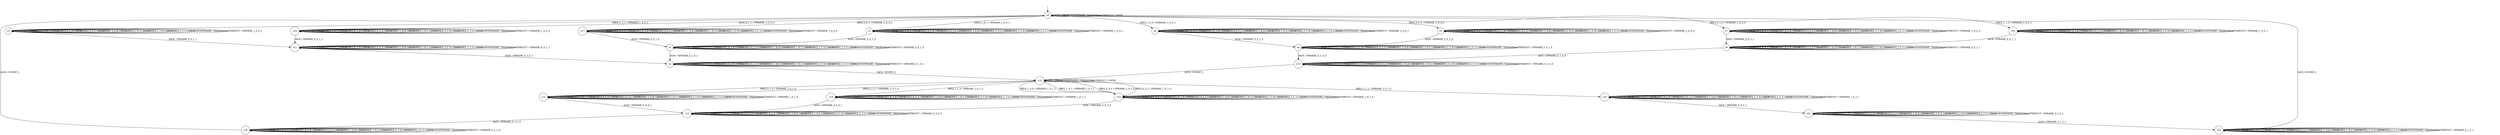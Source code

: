 digraph g {
__start0 [label="" shape="none"];

	s0 [shape="circle" label="s0"];
	s1 [shape="circle" label="s1"];
	s2 [shape="circle" label="s2"];
	s3 [shape="circle" label="s3"];
	s4 [shape="circle" label="s4"];
	s5 [shape="circle" label="s5"];
	s6 [shape="circle" label="s6"];
	s7 [shape="circle" label="s7"];
	s8 [shape="circle" label="s8"];
	s9 [shape="circle" label="s9"];
	s10 [shape="circle" label="s10"];
	s11 [shape="circle" label="s11"];
	s12 [shape="circle" label="s12"];
	s13 [shape="circle" label="s13"];
	s14 [shape="circle" label="s14"];
	s15 [shape="circle" label="s15"];
	s16 [shape="circle" label="s16"];
	s17 [shape="circle" label="s17"];
	s18 [shape="circle" label="s18"];
	s19 [shape="circle" label="s19"];
	s20 [shape="circle" label="s20"];
	s21 [shape="circle" label="s21"];
	s22 [shape="circle" label="s22"];
	s23 [shape="circle" label="s23"];
	s0 -> s0 [label="IACK / ONOK"];
	s0 -> s5 [label="IREQ_0_0_0 / OFRAME_1_0_0_0"];
	s0 -> s17 [label="IREQ_0_0_1 / OFRAME_1_0_0_0"];
	s0 -> s7 [label="IREQ_0_1_0 / OFRAME_1_0_0_0"];
	s0 -> s23 [label="IREQ_0_1_1 / OFRAME_1_0_0_0"];
	s0 -> s8 [label="IREQ_1_0_0 / OFRAME_1_0_0_1"];
	s0 -> s1 [label="IREQ_1_0_1 / OFRAME_1_0_0_1"];
	s0 -> s18 [label="IREQ_1_1_0 / OFRAME_1_0_0_1"];
	s0 -> s3 [label="IREQ_1_1_1 / OFRAME_1_0_0_1"];
	s0 -> s0 [label="ISENDFRAME / Oquiescence"];
	s0 -> s0 [label="ITIMEOUT / ONOK"];
	s1 -> s2 [label="IACK / OFRAME_0_0_1_0"];
	s1 -> s1 [label="IREQ_0_0_0 / ONOK"];
	s1 -> s1 [label="IREQ_0_0_1 / ONOK"];
	s1 -> s1 [label="IREQ_0_1_0 / ONOK"];
	s1 -> s1 [label="IREQ_0_1_1 / ONOK"];
	s1 -> s1 [label="IREQ_1_0_0 / ONOK"];
	s1 -> s1 [label="IREQ_1_0_1 / ONOK"];
	s1 -> s1 [label="IREQ_1_1_0 / ONOK"];
	s1 -> s1 [label="IREQ_1_1_1 / ONOK"];
	s1 -> s1 [label="ISENDFRAME / Oquiescence"];
	s1 -> s1 [label="ITIMEOUT / OFRAME_1_0_0_1"];
	s2 -> s4 [label="IACK / OFRAME_0_1_0_1"];
	s2 -> s2 [label="IREQ_0_0_0 / ONOK"];
	s2 -> s2 [label="IREQ_0_0_1 / ONOK"];
	s2 -> s2 [label="IREQ_0_1_0 / ONOK"];
	s2 -> s2 [label="IREQ_0_1_1 / ONOK"];
	s2 -> s2 [label="IREQ_1_0_0 / ONOK"];
	s2 -> s2 [label="IREQ_1_0_1 / ONOK"];
	s2 -> s2 [label="IREQ_1_1_0 / ONOK"];
	s2 -> s2 [label="IREQ_1_1_1 / ONOK"];
	s2 -> s2 [label="ISENDFRAME / Oquiescence"];
	s2 -> s2 [label="ITIMEOUT / OFRAME_0_0_1_0"];
	s3 -> s11 [label="IACK / OFRAME_0_0_1_1"];
	s3 -> s3 [label="IREQ_0_0_0 / ONOK"];
	s3 -> s3 [label="IREQ_0_0_1 / ONOK"];
	s3 -> s3 [label="IREQ_0_1_0 / ONOK"];
	s3 -> s3 [label="IREQ_0_1_1 / ONOK"];
	s3 -> s3 [label="IREQ_1_0_0 / ONOK"];
	s3 -> s3 [label="IREQ_1_0_1 / ONOK"];
	s3 -> s3 [label="IREQ_1_1_0 / ONOK"];
	s3 -> s3 [label="IREQ_1_1_1 / ONOK"];
	s3 -> s3 [label="ISENDFRAME / Oquiescence"];
	s3 -> s3 [label="ITIMEOUT / OFRAME_1_0_0_1"];
	s4 -> s12 [label="IACK / OCONF_1"];
	s4 -> s4 [label="IREQ_0_0_0 / ONOK"];
	s4 -> s4 [label="IREQ_0_0_1 / ONOK"];
	s4 -> s4 [label="IREQ_0_1_0 / ONOK"];
	s4 -> s4 [label="IREQ_0_1_1 / ONOK"];
	s4 -> s4 [label="IREQ_1_0_0 / ONOK"];
	s4 -> s4 [label="IREQ_1_0_1 / ONOK"];
	s4 -> s4 [label="IREQ_1_1_0 / ONOK"];
	s4 -> s4 [label="IREQ_1_1_1 / ONOK"];
	s4 -> s4 [label="ISENDFRAME / Oquiescence"];
	s4 -> s4 [label="ITIMEOUT / OFRAME_0_1_0_1"];
	s5 -> s6 [label="IACK / OFRAME_0_0_1_0"];
	s5 -> s5 [label="IREQ_0_0_0 / ONOK"];
	s5 -> s5 [label="IREQ_0_0_1 / ONOK"];
	s5 -> s5 [label="IREQ_0_1_0 / ONOK"];
	s5 -> s5 [label="IREQ_0_1_1 / ONOK"];
	s5 -> s5 [label="IREQ_1_0_0 / ONOK"];
	s5 -> s5 [label="IREQ_1_0_1 / ONOK"];
	s5 -> s5 [label="IREQ_1_1_0 / ONOK"];
	s5 -> s5 [label="IREQ_1_1_1 / ONOK"];
	s5 -> s5 [label="ISENDFRAME / Oquiescence"];
	s5 -> s5 [label="ITIMEOUT / OFRAME_1_0_0_0"];
	s6 -> s10 [label="IACK / OFRAME_0_1_0_0"];
	s6 -> s6 [label="IREQ_0_0_0 / ONOK"];
	s6 -> s6 [label="IREQ_0_0_1 / ONOK"];
	s6 -> s6 [label="IREQ_0_1_0 / ONOK"];
	s6 -> s6 [label="IREQ_0_1_1 / ONOK"];
	s6 -> s6 [label="IREQ_1_0_0 / ONOK"];
	s6 -> s6 [label="IREQ_1_0_1 / ONOK"];
	s6 -> s6 [label="IREQ_1_1_0 / ONOK"];
	s6 -> s6 [label="IREQ_1_1_1 / ONOK"];
	s6 -> s6 [label="ISENDFRAME / Oquiescence"];
	s6 -> s6 [label="ITIMEOUT / OFRAME_0_0_1_0"];
	s7 -> s9 [label="IACK / OFRAME_0_0_1_1"];
	s7 -> s7 [label="IREQ_0_0_0 / ONOK"];
	s7 -> s7 [label="IREQ_0_0_1 / ONOK"];
	s7 -> s7 [label="IREQ_0_1_0 / ONOK"];
	s7 -> s7 [label="IREQ_0_1_1 / ONOK"];
	s7 -> s7 [label="IREQ_1_0_0 / ONOK"];
	s7 -> s7 [label="IREQ_1_0_1 / ONOK"];
	s7 -> s7 [label="IREQ_1_1_0 / ONOK"];
	s7 -> s7 [label="IREQ_1_1_1 / ONOK"];
	s7 -> s7 [label="ISENDFRAME / Oquiescence"];
	s7 -> s7 [label="ITIMEOUT / OFRAME_1_0_0_0"];
	s8 -> s6 [label="IACK / OFRAME_0_0_1_0"];
	s8 -> s8 [label="IREQ_0_0_0 / ONOK"];
	s8 -> s8 [label="IREQ_0_0_1 / ONOK"];
	s8 -> s8 [label="IREQ_0_1_0 / ONOK"];
	s8 -> s8 [label="IREQ_0_1_1 / ONOK"];
	s8 -> s8 [label="IREQ_1_0_0 / ONOK"];
	s8 -> s8 [label="IREQ_1_0_1 / ONOK"];
	s8 -> s8 [label="IREQ_1_1_0 / ONOK"];
	s8 -> s8 [label="IREQ_1_1_1 / ONOK"];
	s8 -> s8 [label="ISENDFRAME / Oquiescence"];
	s8 -> s8 [label="ITIMEOUT / OFRAME_1_0_0_1"];
	s9 -> s10 [label="IACK / OFRAME_0_1_0_0"];
	s9 -> s9 [label="IREQ_0_0_0 / ONOK"];
	s9 -> s9 [label="IREQ_0_0_1 / ONOK"];
	s9 -> s9 [label="IREQ_0_1_0 / ONOK"];
	s9 -> s9 [label="IREQ_0_1_1 / ONOK"];
	s9 -> s9 [label="IREQ_1_0_0 / ONOK"];
	s9 -> s9 [label="IREQ_1_0_1 / ONOK"];
	s9 -> s9 [label="IREQ_1_1_0 / ONOK"];
	s9 -> s9 [label="IREQ_1_1_1 / ONOK"];
	s9 -> s9 [label="ISENDFRAME / Oquiescence"];
	s9 -> s9 [label="ITIMEOUT / OFRAME_0_0_1_1"];
	s10 -> s12 [label="IACK / OCONF_1"];
	s10 -> s10 [label="IREQ_0_0_0 / ONOK"];
	s10 -> s10 [label="IREQ_0_0_1 / ONOK"];
	s10 -> s10 [label="IREQ_0_1_0 / ONOK"];
	s10 -> s10 [label="IREQ_0_1_1 / ONOK"];
	s10 -> s10 [label="IREQ_1_0_0 / ONOK"];
	s10 -> s10 [label="IREQ_1_0_1 / ONOK"];
	s10 -> s10 [label="IREQ_1_1_0 / ONOK"];
	s10 -> s10 [label="IREQ_1_1_1 / ONOK"];
	s10 -> s10 [label="ISENDFRAME / Oquiescence"];
	s10 -> s10 [label="ITIMEOUT / OFRAME_0_1_0_0"];
	s11 -> s4 [label="IACK / OFRAME_0_1_0_1"];
	s11 -> s11 [label="IREQ_0_0_0 / ONOK"];
	s11 -> s11 [label="IREQ_0_0_1 / ONOK"];
	s11 -> s11 [label="IREQ_0_1_0 / ONOK"];
	s11 -> s11 [label="IREQ_0_1_1 / ONOK"];
	s11 -> s11 [label="IREQ_1_0_0 / ONOK"];
	s11 -> s11 [label="IREQ_1_0_1 / ONOK"];
	s11 -> s11 [label="IREQ_1_1_0 / ONOK"];
	s11 -> s11 [label="IREQ_1_1_1 / ONOK"];
	s11 -> s11 [label="ISENDFRAME / Oquiescence"];
	s11 -> s11 [label="ITIMEOUT / OFRAME_0_0_1_1"];
	s12 -> s12 [label="IACK / ONOK"];
	s12 -> s14 [label="IREQ_0_0_0 / OFRAME_1_0_1_0"];
	s12 -> s14 [label="IREQ_0_0_1 / OFRAME_1_0_1_0"];
	s12 -> s13 [label="IREQ_0_1_0 / OFRAME_1_0_1_0"];
	s12 -> s13 [label="IREQ_0_1_1 / OFRAME_1_0_1_0"];
	s12 -> s14 [label="IREQ_1_0_0 / OFRAME_1_0_1_1"];
	s12 -> s14 [label="IREQ_1_0_1 / OFRAME_1_0_1_1"];
	s12 -> s19 [label="IREQ_1_1_0 / OFRAME_1_0_1_1"];
	s12 -> s20 [label="IREQ_1_1_1 / OFRAME_1_0_1_1"];
	s12 -> s12 [label="ISENDFRAME / Oquiescence"];
	s12 -> s12 [label="ITIMEOUT / ONOK"];
	s13 -> s15 [label="IACK / OFRAME_0_0_0_1"];
	s13 -> s13 [label="IREQ_0_0_0 / ONOK"];
	s13 -> s13 [label="IREQ_0_0_1 / ONOK"];
	s13 -> s13 [label="IREQ_0_1_0 / ONOK"];
	s13 -> s13 [label="IREQ_0_1_1 / ONOK"];
	s13 -> s13 [label="IREQ_1_0_0 / ONOK"];
	s13 -> s13 [label="IREQ_1_0_1 / ONOK"];
	s13 -> s13 [label="IREQ_1_1_0 / ONOK"];
	s13 -> s13 [label="IREQ_1_1_1 / ONOK"];
	s13 -> s13 [label="ISENDFRAME / Oquiescence"];
	s13 -> s13 [label="ITIMEOUT / OFRAME_1_0_1_0"];
	s14 -> s15 [label="IACK / OFRAME_0_0_0_0"];
	s14 -> s14 [label="IREQ_0_0_0 / ONOK"];
	s14 -> s14 [label="IREQ_0_0_1 / ONOK"];
	s14 -> s14 [label="IREQ_0_1_0 / ONOK"];
	s14 -> s14 [label="IREQ_0_1_1 / ONOK"];
	s14 -> s14 [label="IREQ_1_0_0 / ONOK"];
	s14 -> s14 [label="IREQ_1_0_1 / ONOK"];
	s14 -> s14 [label="IREQ_1_1_0 / ONOK"];
	s14 -> s14 [label="IREQ_1_1_1 / ONOK"];
	s14 -> s14 [label="ISENDFRAME / Oquiescence"];
	s14 -> s14 [label="ITIMEOUT / OFRAME_1_0_1_0"];
	s15 -> s16 [label="IACK / OFRAME_0_1_1_0"];
	s15 -> s15 [label="IREQ_0_0_0 / ONOK"];
	s15 -> s15 [label="IREQ_0_0_1 / ONOK"];
	s15 -> s15 [label="IREQ_0_1_0 / ONOK"];
	s15 -> s15 [label="IREQ_0_1_1 / ONOK"];
	s15 -> s15 [label="IREQ_1_0_0 / ONOK"];
	s15 -> s15 [label="IREQ_1_0_1 / ONOK"];
	s15 -> s15 [label="IREQ_1_1_0 / ONOK"];
	s15 -> s15 [label="IREQ_1_1_1 / ONOK"];
	s15 -> s15 [label="ISENDFRAME / Oquiescence"];
	s15 -> s15 [label="ITIMEOUT / OFRAME_0_0_0_0"];
	s16 -> s0 [label="IACK / OCONF_1"];
	s16 -> s16 [label="IREQ_0_0_0 / ONOK"];
	s16 -> s16 [label="IREQ_0_0_1 / ONOK"];
	s16 -> s16 [label="IREQ_0_1_0 / ONOK"];
	s16 -> s16 [label="IREQ_0_1_1 / ONOK"];
	s16 -> s16 [label="IREQ_1_0_0 / ONOK"];
	s16 -> s16 [label="IREQ_1_0_1 / ONOK"];
	s16 -> s16 [label="IREQ_1_1_0 / ONOK"];
	s16 -> s16 [label="IREQ_1_1_1 / ONOK"];
	s16 -> s16 [label="ISENDFRAME / Oquiescence"];
	s16 -> s16 [label="ITIMEOUT / OFRAME_0_1_1_0"];
	s17 -> s2 [label="IACK / OFRAME_0_0_1_0"];
	s17 -> s17 [label="IREQ_0_0_0 / ONOK"];
	s17 -> s17 [label="IREQ_0_0_1 / ONOK"];
	s17 -> s17 [label="IREQ_0_1_0 / ONOK"];
	s17 -> s17 [label="IREQ_0_1_1 / ONOK"];
	s17 -> s17 [label="IREQ_1_0_0 / ONOK"];
	s17 -> s17 [label="IREQ_1_0_1 / ONOK"];
	s17 -> s17 [label="IREQ_1_1_0 / ONOK"];
	s17 -> s17 [label="IREQ_1_1_1 / ONOK"];
	s17 -> s17 [label="ISENDFRAME / Oquiescence"];
	s17 -> s17 [label="ITIMEOUT / OFRAME_1_0_0_0"];
	s18 -> s9 [label="IACK / OFRAME_0_0_1_1"];
	s18 -> s18 [label="IREQ_0_0_0 / ONOK"];
	s18 -> s18 [label="IREQ_0_0_1 / ONOK"];
	s18 -> s18 [label="IREQ_0_1_0 / ONOK"];
	s18 -> s18 [label="IREQ_0_1_1 / ONOK"];
	s18 -> s18 [label="IREQ_1_0_0 / ONOK"];
	s18 -> s18 [label="IREQ_1_0_1 / ONOK"];
	s18 -> s18 [label="IREQ_1_1_0 / ONOK"];
	s18 -> s18 [label="IREQ_1_1_1 / ONOK"];
	s18 -> s18 [label="ISENDFRAME / Oquiescence"];
	s18 -> s18 [label="ITIMEOUT / OFRAME_1_0_0_1"];
	s19 -> s15 [label="IACK / OFRAME_0_0_0_1"];
	s19 -> s19 [label="IREQ_0_0_0 / ONOK"];
	s19 -> s19 [label="IREQ_0_0_1 / ONOK"];
	s19 -> s19 [label="IREQ_0_1_0 / ONOK"];
	s19 -> s19 [label="IREQ_0_1_1 / ONOK"];
	s19 -> s19 [label="IREQ_1_0_0 / ONOK"];
	s19 -> s19 [label="IREQ_1_0_1 / ONOK"];
	s19 -> s19 [label="IREQ_1_1_0 / ONOK"];
	s19 -> s19 [label="IREQ_1_1_1 / ONOK"];
	s19 -> s19 [label="ISENDFRAME / Oquiescence"];
	s19 -> s19 [label="ITIMEOUT / OFRAME_1_0_1_1"];
	s20 -> s21 [label="IACK / OFRAME_0_0_0_1"];
	s20 -> s20 [label="IREQ_0_0_0 / ONOK"];
	s20 -> s20 [label="IREQ_0_0_1 / ONOK"];
	s20 -> s20 [label="IREQ_0_1_0 / ONOK"];
	s20 -> s20 [label="IREQ_0_1_1 / ONOK"];
	s20 -> s20 [label="IREQ_1_0_0 / ONOK"];
	s20 -> s20 [label="IREQ_1_0_1 / ONOK"];
	s20 -> s20 [label="IREQ_1_1_0 / ONOK"];
	s20 -> s20 [label="IREQ_1_1_1 / ONOK"];
	s20 -> s20 [label="ISENDFRAME / Oquiescence"];
	s20 -> s20 [label="ITIMEOUT / OFRAME_1_0_1_1"];
	s21 -> s22 [label="IACK / OFRAME_0_1_1_1"];
	s21 -> s21 [label="IREQ_0_0_0 / ONOK"];
	s21 -> s21 [label="IREQ_0_0_1 / ONOK"];
	s21 -> s21 [label="IREQ_0_1_0 / ONOK"];
	s21 -> s21 [label="IREQ_0_1_1 / ONOK"];
	s21 -> s21 [label="IREQ_1_0_0 / ONOK"];
	s21 -> s21 [label="IREQ_1_0_1 / ONOK"];
	s21 -> s21 [label="IREQ_1_1_0 / ONOK"];
	s21 -> s21 [label="IREQ_1_1_1 / ONOK"];
	s21 -> s21 [label="ISENDFRAME / Oquiescence"];
	s21 -> s21 [label="ITIMEOUT / OFRAME_0_0_0_1"];
	s22 -> s0 [label="IACK / OCONF_1"];
	s22 -> s22 [label="IREQ_0_0_0 / ONOK"];
	s22 -> s22 [label="IREQ_0_0_1 / ONOK"];
	s22 -> s22 [label="IREQ_0_1_0 / ONOK"];
	s22 -> s22 [label="IREQ_0_1_1 / ONOK"];
	s22 -> s22 [label="IREQ_1_0_0 / ONOK"];
	s22 -> s22 [label="IREQ_1_0_1 / ONOK"];
	s22 -> s22 [label="IREQ_1_1_0 / ONOK"];
	s22 -> s22 [label="IREQ_1_1_1 / ONOK"];
	s22 -> s22 [label="ISENDFRAME / Oquiescence"];
	s22 -> s22 [label="ITIMEOUT / OFRAME_0_1_1_1"];
	s23 -> s11 [label="IACK / OFRAME_0_0_1_1"];
	s23 -> s23 [label="IREQ_0_0_0 / ONOK"];
	s23 -> s23 [label="IREQ_0_0_1 / ONOK"];
	s23 -> s23 [label="IREQ_0_1_0 / ONOK"];
	s23 -> s23 [label="IREQ_0_1_1 / ONOK"];
	s23 -> s23 [label="IREQ_1_0_0 / ONOK"];
	s23 -> s23 [label="IREQ_1_0_1 / ONOK"];
	s23 -> s23 [label="IREQ_1_1_0 / ONOK"];
	s23 -> s23 [label="IREQ_1_1_1 / ONOK"];
	s23 -> s23 [label="ISENDFRAME / Oquiescence"];
	s23 -> s23 [label="ITIMEOUT / OFRAME_1_0_0_0"];

__start0 -> s0;
}
